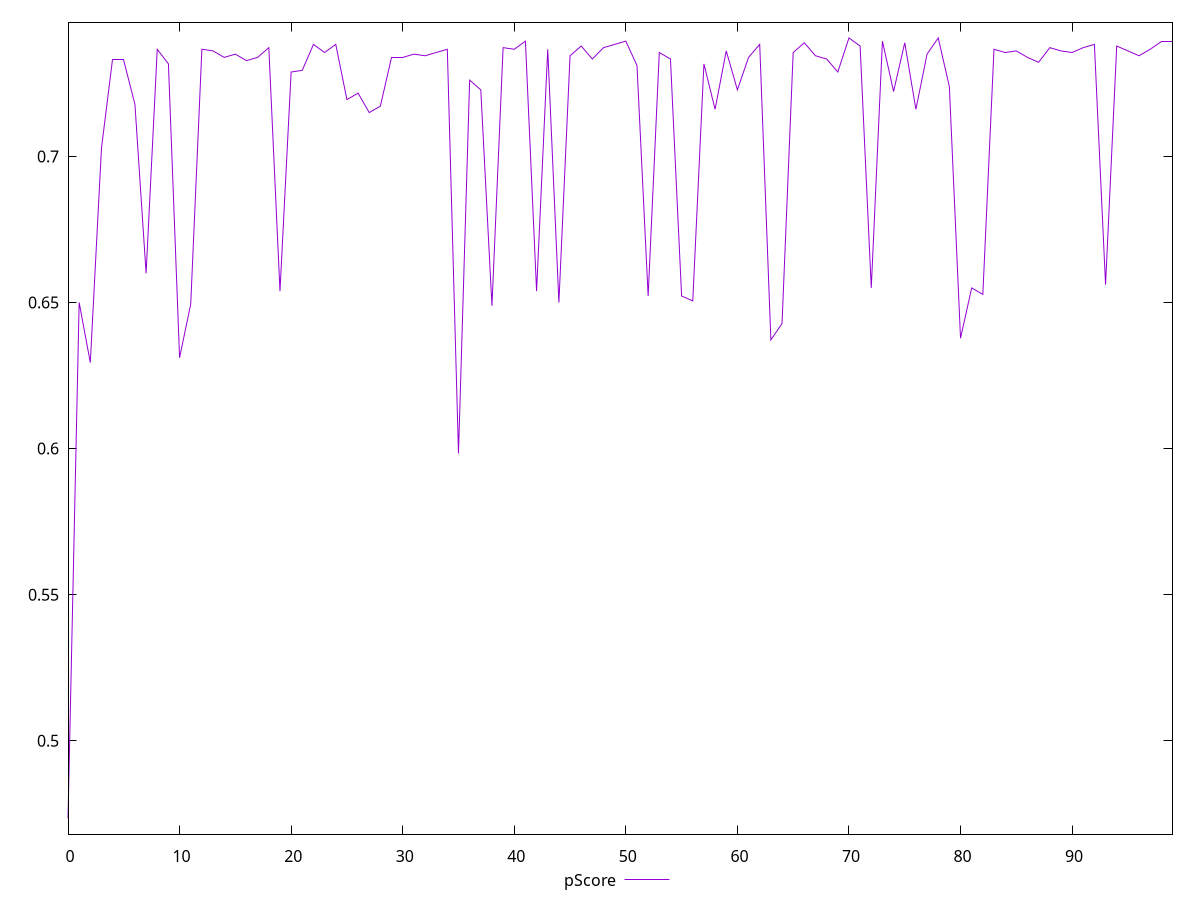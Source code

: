 reset

$pScore <<EOF
0 0.47341176470588237
1 0.65
2 0.6294444444444445
3 0.7027777777777777
4 0.7333333333333333
5 0.7333333333333333
6 0.7177777777777777
7 0.66
8 0.7366666666666667
9 0.7316666666666667
10 0.6311111111111111
11 0.6494444444444445
12 0.7366666666666667
13 0.7361111111111112
14 0.7338888888888889
15 0.735
16 0.7327777777777778
17 0.7338888888888889
18 0.7372222222222222
19 0.6538888888888889
20 0.7288888888888889
21 0.7294444444444445
22 0.7383333333333333
23 0.7355555555555555
24 0.7383333333333333
25 0.7194444444444444
26 0.7216666666666667
27 0.715
28 0.7172222222222222
29 0.7338888888888889
30 0.7338888888888889
31 0.735
32 0.7344444444444445
33 0.7355555555555555
34 0.7366666666666667
35 0.5983333333333334
36 0.7261111111111112
37 0.7227777777777777
38 0.6488888888888888
39 0.7372222222222222
40 0.7366666666666667
41 0.7394444444444445
42 0.6538888888888889
43 0.7366666666666667
44 0.65
45 0.7344444444444445
46 0.7377777777777778
47 0.7333333333333333
48 0.7372222222222222
49 0.7383333333333333
50 0.7394444444444445
51 0.7311111111111112
52 0.6522222222222223
53 0.7355555555555555
54 0.7333333333333333
55 0.6522222222222223
56 0.6505555555555556
57 0.7316666666666667
58 0.7161111111111111
59 0.7361111111111112
60 0.7227777777777777
61 0.7338888888888889
62 0.7383333333333333
63 0.6372222222222222
64 0.6427777777777778
65 0.7355555555555555
66 0.7388888888888889
67 0.7344444444444445
68 0.7333333333333333
69 0.7288888888888889
70 0.7405555555555555
71 0.7377777777777778
72 0.655
73 0.7394444444444445
74 0.7222222222222222
75 0.7388888888888889
76 0.7161111111111111
77 0.735
78 0.7405555555555555
79 0.7238888888888889
80 0.6377777777777778
81 0.655
82 0.6527777777777778
83 0.7366666666666667
84 0.7355555555555555
85 0.7361111111111112
86 0.7338888888888889
87 0.7322222222222222
88 0.7372222222222222
89 0.7361111111111112
90 0.7355555555555555
91 0.7372222222222222
92 0.7383333333333333
93 0.6561111111111111
94 0.7377777777777778
95 0.7361111111111112
96 0.7344444444444445
97 0.7366666666666667
98 0.7394444444444445
99 0.7394444444444445
EOF

set key outside below
set xrange [0:99]
set yrange [0.4680688888888889:0.745898431372549]
set trange [0.4680688888888889:0.745898431372549]
set terminal svg size 640, 500 enhanced background rgb 'white'
set output "report_00019_2021-02-10T18-14-37.922Z//render-blocking-resources/samples/pages+cached+noadtech/pScore/values.svg"

plot $pScore title "pScore" with line

reset
